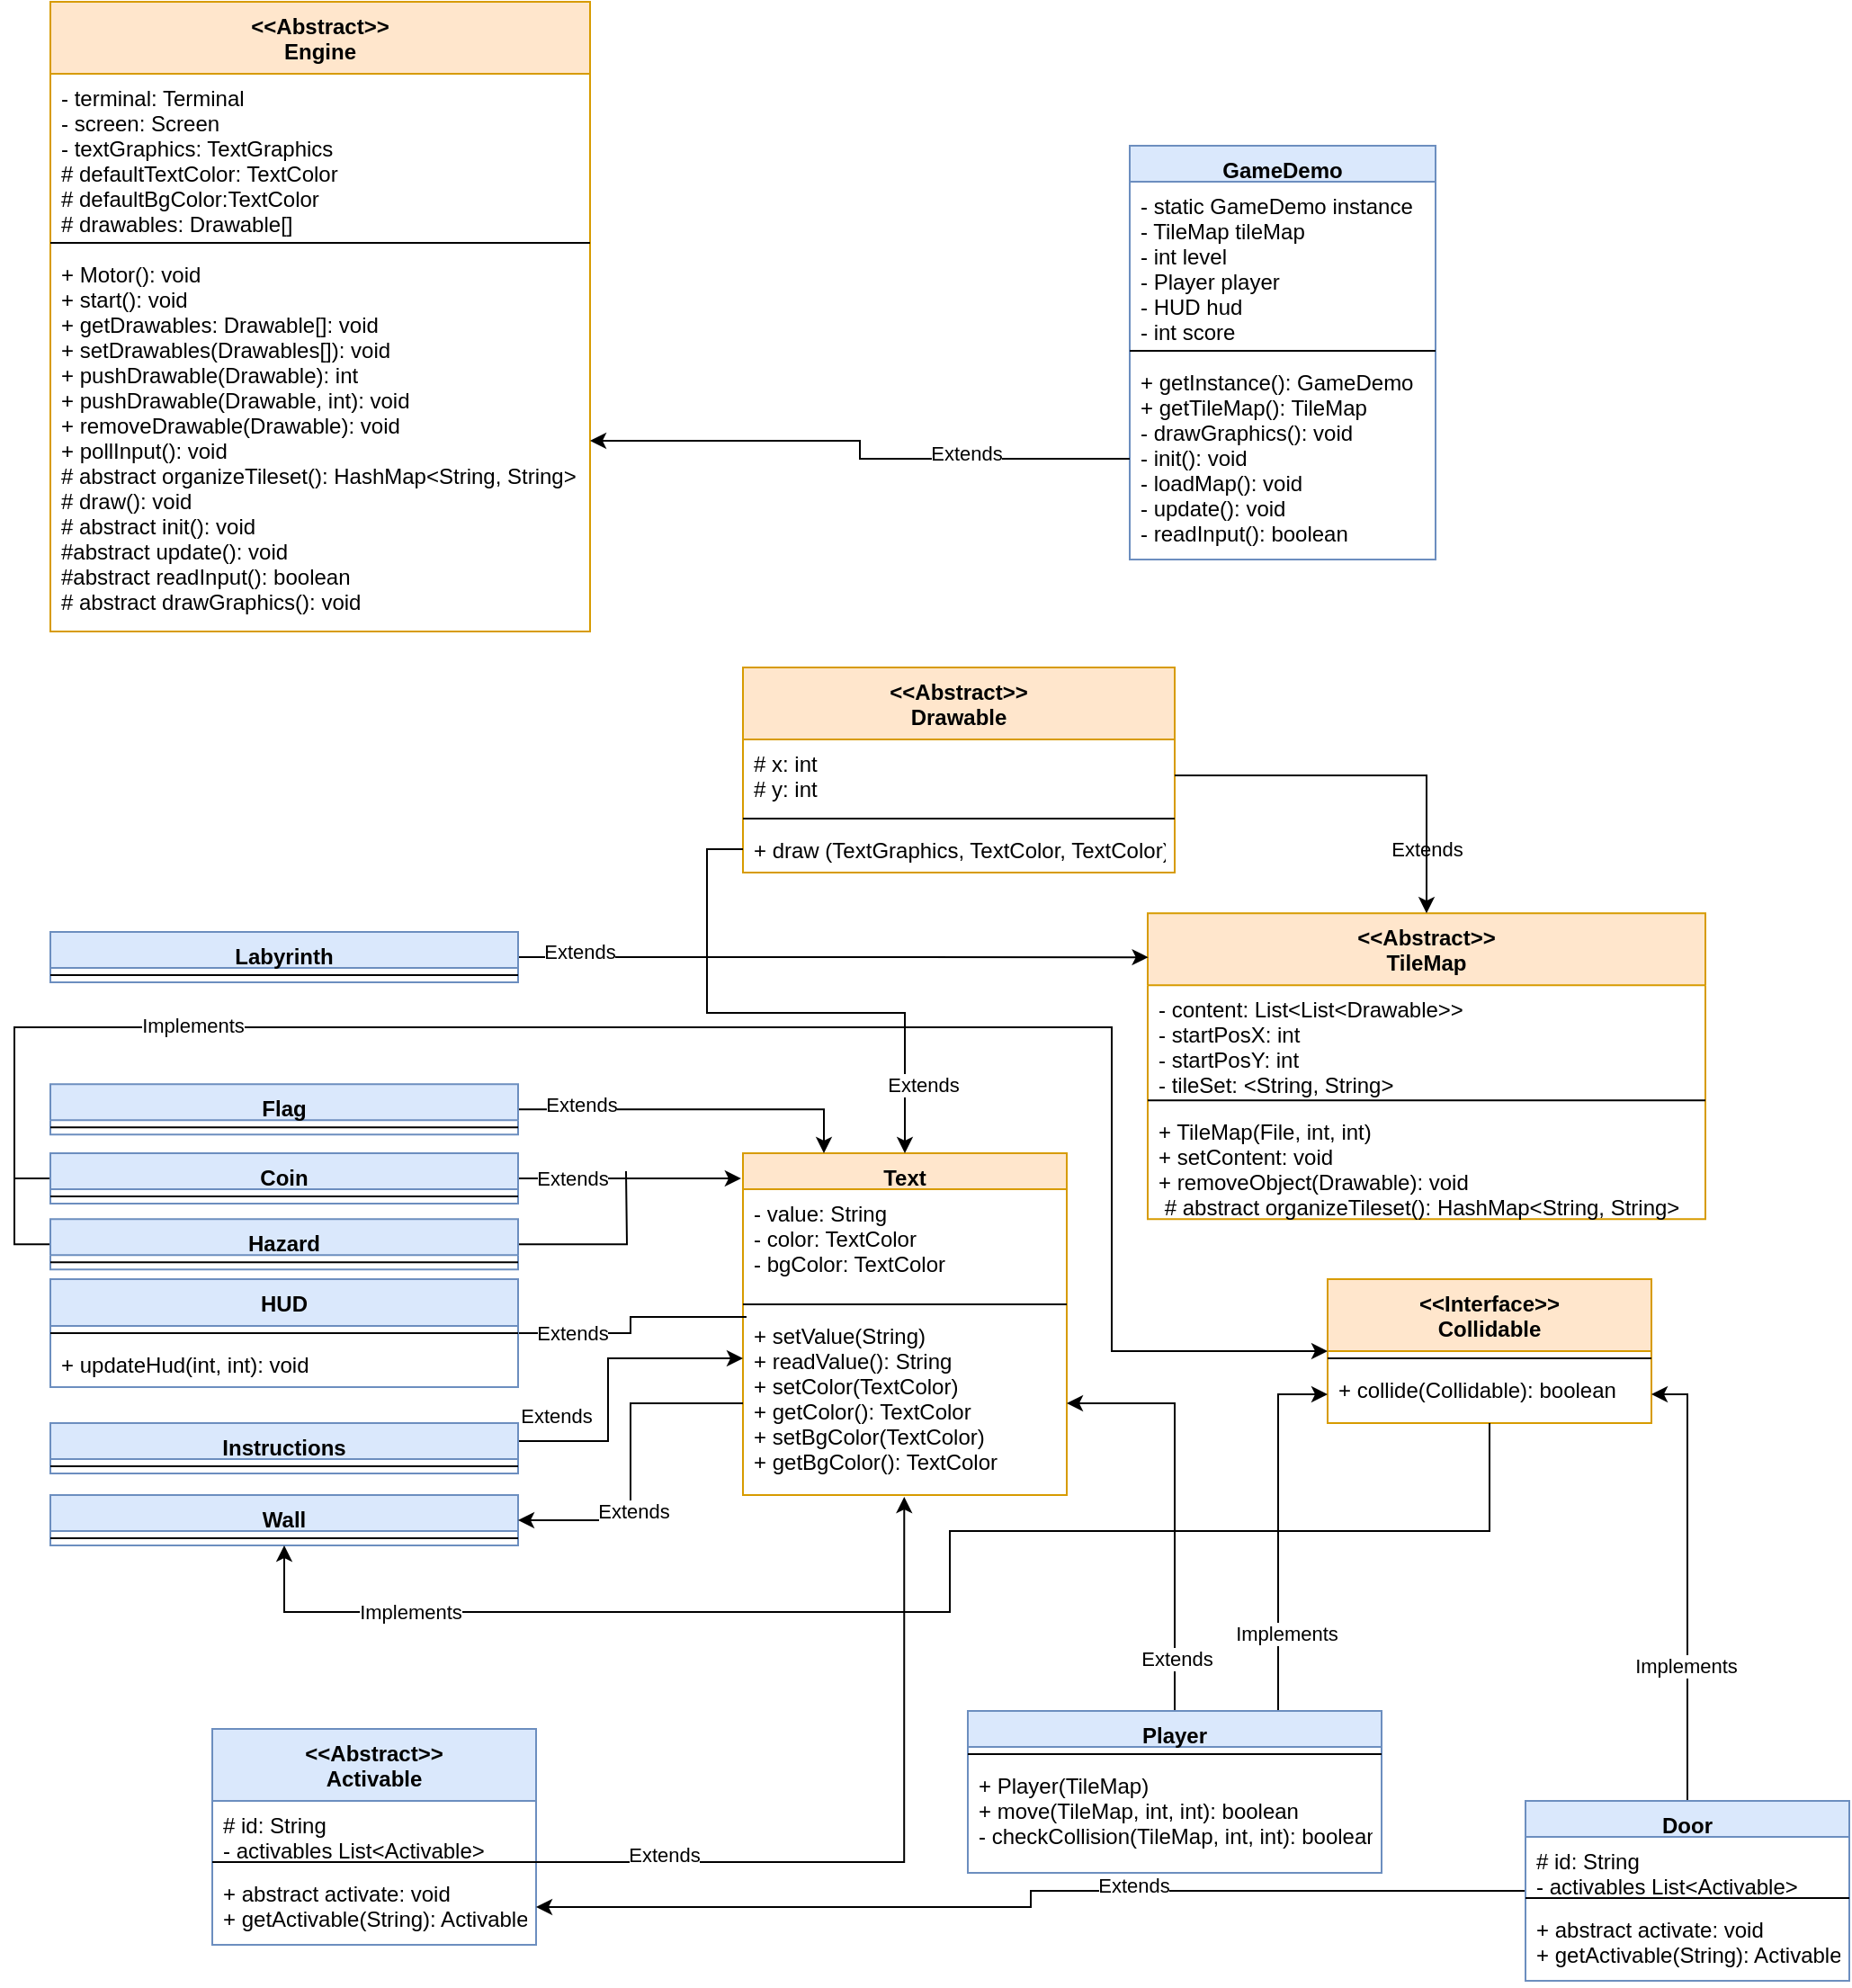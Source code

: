 <mxfile version="20.0.4" type="onedrive"><diagram id="C5RBs43oDa-KdzZeNtuy" name="Page-1"><mxGraphModel grid="1" page="1" gridSize="10" guides="1" tooltips="1" connect="1" arrows="1" fold="1" pageScale="1" pageWidth="827" pageHeight="1169" math="0" shadow="0"><root><mxCell id="WIyWlLk6GJQsqaUBKTNV-0"/><mxCell id="WIyWlLk6GJQsqaUBKTNV-1" parent="WIyWlLk6GJQsqaUBKTNV-0"/><mxCell id="v_lJCBq60cmCpjewZje3-0" value="&lt;&lt;Abstract&gt;&gt;&#10;Engine" style="swimlane;fontStyle=1;align=center;verticalAlign=top;childLayout=stackLayout;horizontal=1;startSize=40;horizontalStack=0;resizeParent=1;resizeParentMax=0;resizeLast=0;collapsible=1;marginBottom=0;fillColor=#ffe6cc;strokeColor=#d79b00;rounded=0;" vertex="1" parent="WIyWlLk6GJQsqaUBKTNV-1"><mxGeometry x="40" y="40" width="300" height="350" as="geometry"/></mxCell><mxCell id="v_lJCBq60cmCpjewZje3-1" value="- terminal: Terminal&#10;- screen: Screen&#10;- textGraphics: TextGraphics&#10;# defaultTextColor: TextColor&#10;# defaultBgColor:TextColor&#10;# drawables: Drawable[]" style="text;strokeColor=none;fillColor=none;align=left;verticalAlign=top;spacingLeft=4;spacingRight=4;overflow=hidden;rotatable=0;points=[[0,0.5],[1,0.5]];portConstraint=eastwest;rounded=0;" vertex="1" parent="v_lJCBq60cmCpjewZje3-0"><mxGeometry y="40" width="300" height="90" as="geometry"/></mxCell><mxCell id="v_lJCBq60cmCpjewZje3-2" value="" style="line;strokeWidth=1;fillColor=none;align=left;verticalAlign=middle;spacingTop=-1;spacingLeft=3;spacingRight=3;rotatable=0;labelPosition=right;points=[];portConstraint=eastwest;rounded=0;" vertex="1" parent="v_lJCBq60cmCpjewZje3-0"><mxGeometry y="130" width="300" height="8" as="geometry"/></mxCell><mxCell id="v_lJCBq60cmCpjewZje3-3" value="+ Motor(): void&#10;+ start(): void&#10;+ getDrawables: Drawable[]: void&#10;+ setDrawables(Drawables[]): void&#10;+ pushDrawable(Drawable): int&#10;+ pushDrawable(Drawable, int): void&#10;+ removeDrawable(Drawable): void&#10;+ pollInput(): void&#10;# abstract organizeTileset(): HashMap&lt;String, String&gt;&#10;# draw(): void&#10;# abstract init(): void&#10;#abstract update(): void&#10;#abstract readInput(): boolean&#10;# abstract drawGraphics(): void" style="text;strokeColor=none;fillColor=none;align=left;verticalAlign=top;spacingLeft=4;spacingRight=4;overflow=hidden;rotatable=0;points=[[0,0.5],[1,0.5]];portConstraint=eastwest;rounded=0;" vertex="1" parent="v_lJCBq60cmCpjewZje3-0"><mxGeometry y="138" width="300" height="212" as="geometry"/></mxCell><mxCell id="0LY3G_ug0DC9GUvvGheM-3" value="&lt;&lt;Abstract&gt;&gt;&#10;Drawable" style="swimlane;fontStyle=1;align=center;verticalAlign=top;childLayout=stackLayout;horizontal=1;startSize=40;horizontalStack=0;resizeParent=1;resizeParentMax=0;resizeLast=0;collapsible=1;marginBottom=0;fillColor=#ffe6cc;strokeColor=#d79b00;rounded=0;" vertex="1" parent="WIyWlLk6GJQsqaUBKTNV-1"><mxGeometry x="425" y="410" width="240" height="114" as="geometry"/></mxCell><mxCell id="0LY3G_ug0DC9GUvvGheM-4" value="# x: int&#10;# y: int" style="text;strokeColor=none;fillColor=none;align=left;verticalAlign=top;spacingLeft=4;spacingRight=4;overflow=hidden;rotatable=0;points=[[0,0.5],[1,0.5]];portConstraint=eastwest;rounded=0;" vertex="1" parent="0LY3G_ug0DC9GUvvGheM-3"><mxGeometry y="40" width="240" height="40" as="geometry"/></mxCell><mxCell id="0LY3G_ug0DC9GUvvGheM-5" value="" style="line;strokeWidth=1;fillColor=none;align=left;verticalAlign=middle;spacingTop=-1;spacingLeft=3;spacingRight=3;rotatable=0;labelPosition=right;points=[];portConstraint=eastwest;rounded=0;" vertex="1" parent="0LY3G_ug0DC9GUvvGheM-3"><mxGeometry y="80" width="240" height="8" as="geometry"/></mxCell><mxCell id="0LY3G_ug0DC9GUvvGheM-6" value="+ draw (TextGraphics, TextColor, TextColor): void" style="text;strokeColor=none;fillColor=none;align=left;verticalAlign=top;spacingLeft=4;spacingRight=4;overflow=hidden;rotatable=0;points=[[0,0.5],[1,0.5]];portConstraint=eastwest;rounded=0;" vertex="1" parent="0LY3G_ug0DC9GUvvGheM-3"><mxGeometry y="88" width="240" height="26" as="geometry"/></mxCell><mxCell id="0LY3G_ug0DC9GUvvGheM-10" value="Text" style="swimlane;fontStyle=1;align=center;verticalAlign=top;childLayout=stackLayout;horizontal=1;startSize=20;horizontalStack=0;resizeParent=1;resizeParentMax=0;resizeLast=0;collapsible=1;marginBottom=0;fillColor=#ffe6cc;strokeColor=#d79b00;rounded=0;" vertex="1" parent="WIyWlLk6GJQsqaUBKTNV-1"><mxGeometry x="425" y="680" width="180" height="190" as="geometry"/></mxCell><mxCell id="0LY3G_ug0DC9GUvvGheM-11" value="- value: String&#10;- color: TextColor&#10;- bgColor: TextColor" style="text;strokeColor=none;fillColor=none;align=left;verticalAlign=top;spacingLeft=4;spacingRight=4;overflow=hidden;rotatable=0;points=[[0,0.5],[1,0.5]];portConstraint=eastwest;rounded=0;" vertex="1" parent="0LY3G_ug0DC9GUvvGheM-10"><mxGeometry y="20" width="180" height="60" as="geometry"/></mxCell><mxCell id="0LY3G_ug0DC9GUvvGheM-12" value="" style="line;strokeWidth=1;fillColor=none;align=left;verticalAlign=middle;spacingTop=-1;spacingLeft=3;spacingRight=3;rotatable=0;labelPosition=right;points=[];portConstraint=eastwest;rounded=0;" vertex="1" parent="0LY3G_ug0DC9GUvvGheM-10"><mxGeometry y="80" width="180" height="8" as="geometry"/></mxCell><mxCell id="0LY3G_ug0DC9GUvvGheM-13" value="+ setValue(String)&#10;+ readValue(): String&#10;+ setColor(TextColor)&#10;+ getColor(): TextColor&#10;+ setBgColor(TextColor)&#10;+ getBgColor(): TextColor" style="text;strokeColor=none;fillColor=none;align=left;verticalAlign=top;spacingLeft=4;spacingRight=4;overflow=hidden;rotatable=0;points=[[0,0.5],[1,0.5]];portConstraint=eastwest;rounded=0;" vertex="1" parent="0LY3G_ug0DC9GUvvGheM-10"><mxGeometry y="88" width="180" height="102" as="geometry"/></mxCell><mxCell id="0LY3G_ug0DC9GUvvGheM-14" style="edgeStyle=orthogonalEdgeStyle;rounded=0;orthogonalLoop=1;jettySize=auto;html=1;" edge="1" parent="WIyWlLk6GJQsqaUBKTNV-1" source="0LY3G_ug0DC9GUvvGheM-6" target="0LY3G_ug0DC9GUvvGheM-10"><mxGeometry relative="1" as="geometry"/></mxCell><mxCell id="0LY3G_ug0DC9GUvvGheM-15" value="Extends" style="edgeLabel;html=1;align=center;verticalAlign=middle;resizable=0;points=[];rounded=0;" connectable="0" vertex="1" parent="0LY3G_ug0DC9GUvvGheM-14"><mxGeometry x="0.674" relative="1" as="geometry"><mxPoint x="290" y="-121" as="offset"/></mxGeometry></mxCell><mxCell id="ain1L3_r5cUsKlaYRgbi-0" value="&lt;&lt;Interface&gt;&gt;&#10;Collidable" style="swimlane;fontStyle=1;align=center;verticalAlign=top;childLayout=stackLayout;horizontal=1;startSize=40;horizontalStack=0;resizeParent=1;resizeParentMax=0;resizeLast=0;collapsible=1;marginBottom=0;fillColor=#ffe6cc;strokeColor=#d79b00;rounded=0;" vertex="1" parent="WIyWlLk6GJQsqaUBKTNV-1"><mxGeometry x="750" y="750" width="180" height="80" as="geometry"/></mxCell><mxCell id="ain1L3_r5cUsKlaYRgbi-2" value="" style="line;strokeWidth=1;fillColor=none;align=left;verticalAlign=middle;spacingTop=-1;spacingLeft=3;spacingRight=3;rotatable=0;labelPosition=right;points=[];portConstraint=eastwest;rounded=0;" vertex="1" parent="ain1L3_r5cUsKlaYRgbi-0"><mxGeometry y="40" width="180" height="8" as="geometry"/></mxCell><mxCell id="ain1L3_r5cUsKlaYRgbi-3" value="+ collide(Collidable): boolean " style="text;strokeColor=none;fillColor=none;align=left;verticalAlign=top;spacingLeft=4;spacingRight=4;overflow=hidden;rotatable=0;points=[[0,0.5],[1,0.5]];portConstraint=eastwest;rounded=0;" vertex="1" parent="ain1L3_r5cUsKlaYRgbi-0"><mxGeometry y="48" width="180" height="32" as="geometry"/></mxCell><mxCell id="zs2wUUuTeD4MR2DSd7Sg-36" style="edgeStyle=orthogonalEdgeStyle;rounded=0;orthogonalLoop=1;jettySize=auto;html=1;" edge="1" parent="WIyWlLk6GJQsqaUBKTNV-1" source="ain1L3_r5cUsKlaYRgbi-10" target="0LY3G_ug0DC9GUvvGheM-13"><mxGeometry relative="1" as="geometry"/></mxCell><mxCell id="zs2wUUuTeD4MR2DSd7Sg-37" value="Extends" style="edgeLabel;html=1;align=center;verticalAlign=middle;resizable=0;points=[];rounded=0;" connectable="0" vertex="1" parent="zs2wUUuTeD4MR2DSd7Sg-36"><mxGeometry x="-0.749" y="-1" relative="1" as="geometry"><mxPoint as="offset"/></mxGeometry></mxCell><mxCell id="zs2wUUuTeD4MR2DSd7Sg-38" style="edgeStyle=orthogonalEdgeStyle;rounded=0;orthogonalLoop=1;jettySize=auto;html=1;exitX=0.75;exitY=0;exitDx=0;exitDy=0;entryX=0;entryY=0.5;entryDx=0;entryDy=0;" edge="1" parent="WIyWlLk6GJQsqaUBKTNV-1" source="ain1L3_r5cUsKlaYRgbi-10" target="ain1L3_r5cUsKlaYRgbi-3"><mxGeometry relative="1" as="geometry"/></mxCell><mxCell id="zs2wUUuTeD4MR2DSd7Sg-39" value="Implements" style="edgeLabel;html=1;align=center;verticalAlign=middle;resizable=0;points=[];rounded=0;" connectable="0" vertex="1" parent="zs2wUUuTeD4MR2DSd7Sg-38"><mxGeometry x="-0.574" y="-4" relative="1" as="geometry"><mxPoint as="offset"/></mxGeometry></mxCell><mxCell id="ain1L3_r5cUsKlaYRgbi-10" value="Player" style="swimlane;fontStyle=1;align=center;verticalAlign=top;childLayout=stackLayout;horizontal=1;startSize=20;horizontalStack=0;resizeParent=1;resizeParentMax=0;resizeLast=0;collapsible=1;marginBottom=0;fillColor=#dae8fc;strokeColor=#6c8ebf;rounded=0;" vertex="1" parent="WIyWlLk6GJQsqaUBKTNV-1"><mxGeometry x="550" y="990" width="230" height="90" as="geometry"/></mxCell><mxCell id="ain1L3_r5cUsKlaYRgbi-12" value="" style="line;strokeWidth=1;fillColor=none;align=left;verticalAlign=middle;spacingTop=-1;spacingLeft=3;spacingRight=3;rotatable=0;labelPosition=right;points=[];portConstraint=eastwest;rounded=0;" vertex="1" parent="ain1L3_r5cUsKlaYRgbi-10"><mxGeometry y="20" width="230" height="8" as="geometry"/></mxCell><mxCell id="ain1L3_r5cUsKlaYRgbi-13" value="+ Player(TileMap)&#10;+ move(TileMap, int, int): boolean&#10;- checkCollision(TileMap, int, int): boolean" style="text;strokeColor=none;fillColor=none;align=left;verticalAlign=top;spacingLeft=4;spacingRight=4;overflow=hidden;rotatable=0;points=[[0,0.5],[1,0.5]];portConstraint=eastwest;rounded=0;" vertex="1" parent="ain1L3_r5cUsKlaYRgbi-10"><mxGeometry y="28" width="230" height="62" as="geometry"/></mxCell><mxCell id="ain1L3_r5cUsKlaYRgbi-19" value="&lt;&lt;Abstract&gt;&gt;&#10;TileMap" style="swimlane;fontStyle=1;align=center;verticalAlign=top;childLayout=stackLayout;horizontal=1;startSize=40;horizontalStack=0;resizeParent=1;resizeParentMax=0;resizeLast=0;collapsible=1;marginBottom=0;fillColor=#ffe6cc;strokeColor=#d79b00;rounded=0;" vertex="1" parent="WIyWlLk6GJQsqaUBKTNV-1"><mxGeometry x="650" y="546.59" width="310" height="170" as="geometry"/></mxCell><mxCell id="ain1L3_r5cUsKlaYRgbi-20" value="- content: List&lt;List&lt;Drawable&gt;&gt; &#10;- startPosX: int&#10;- startPosY: int&#10;- tileSet: &lt;String, String&gt;" style="text;strokeColor=none;fillColor=none;align=left;verticalAlign=top;spacingLeft=4;spacingRight=4;overflow=hidden;rotatable=0;points=[[0,0.5],[1,0.5]];portConstraint=eastwest;rounded=0;" vertex="1" parent="ain1L3_r5cUsKlaYRgbi-19"><mxGeometry y="40" width="310" height="60" as="geometry"/></mxCell><mxCell id="ain1L3_r5cUsKlaYRgbi-21" value="" style="line;strokeWidth=1;fillColor=none;align=left;verticalAlign=middle;spacingTop=-1;spacingLeft=3;spacingRight=3;rotatable=0;labelPosition=right;points=[];portConstraint=eastwest;rounded=0;" vertex="1" parent="ain1L3_r5cUsKlaYRgbi-19"><mxGeometry y="100" width="310" height="8" as="geometry"/></mxCell><mxCell id="ain1L3_r5cUsKlaYRgbi-22" value="+ TileMap(File, int, int)&#10;+ setContent: void&#10;+ removeObject(Drawable): void&#10; # abstract organizeTileset(): HashMap&lt;String, String&gt;" style="text;strokeColor=none;fillColor=none;align=left;verticalAlign=top;spacingLeft=4;spacingRight=4;overflow=hidden;rotatable=0;points=[[0,0.5],[1,0.5]];portConstraint=eastwest;rounded=0;" vertex="1" parent="ain1L3_r5cUsKlaYRgbi-19"><mxGeometry y="108" width="310" height="62" as="geometry"/></mxCell><mxCell id="ain1L3_r5cUsKlaYRgbi-23" style="edgeStyle=orthogonalEdgeStyle;rounded=0;orthogonalLoop=1;jettySize=auto;html=1;entryX=0.5;entryY=0;entryDx=0;entryDy=0;" edge="1" parent="WIyWlLk6GJQsqaUBKTNV-1" source="0LY3G_ug0DC9GUvvGheM-4" target="ain1L3_r5cUsKlaYRgbi-19"><mxGeometry relative="1" as="geometry"/></mxCell><mxCell id="ain1L3_r5cUsKlaYRgbi-24" value="Extends" style="edgeLabel;html=1;align=center;verticalAlign=middle;resizable=0;points=[];rounded=0;" connectable="0" vertex="1" parent="WIyWlLk6GJQsqaUBKTNV-1"><mxGeometry x="525.0" y="641.588" as="geometry"/></mxCell><mxCell id="ain1L3_r5cUsKlaYRgbi-25" value="Wall" style="swimlane;fontStyle=1;align=center;verticalAlign=top;childLayout=stackLayout;horizontal=1;startSize=20;horizontalStack=0;resizeParent=1;resizeParentMax=0;resizeLast=0;collapsible=1;marginBottom=0;fillColor=#dae8fc;strokeColor=#6c8ebf;rounded=0;" vertex="1" parent="WIyWlLk6GJQsqaUBKTNV-1"><mxGeometry x="40" y="870" width="260" height="28" as="geometry"/></mxCell><mxCell id="ain1L3_r5cUsKlaYRgbi-27" value="" style="line;strokeWidth=1;fillColor=none;align=left;verticalAlign=middle;spacingTop=-1;spacingLeft=3;spacingRight=3;rotatable=0;labelPosition=right;points=[];portConstraint=eastwest;rounded=0;" vertex="1" parent="ain1L3_r5cUsKlaYRgbi-25"><mxGeometry y="20" width="260" height="8" as="geometry"/></mxCell><mxCell id="ain1L3_r5cUsKlaYRgbi-30" style="edgeStyle=orthogonalEdgeStyle;rounded=0;orthogonalLoop=1;jettySize=auto;html=1;entryX=1;entryY=0.5;entryDx=0;entryDy=0;" edge="1" parent="WIyWlLk6GJQsqaUBKTNV-1" source="0LY3G_ug0DC9GUvvGheM-13" target="ain1L3_r5cUsKlaYRgbi-25"><mxGeometry relative="1" as="geometry"/></mxCell><mxCell id="ain1L3_r5cUsKlaYRgbi-31" value="Extends" style="edgeLabel;html=1;align=center;verticalAlign=middle;resizable=0;points=[];rounded=0;" vertex="1" connectable="0" parent="ain1L3_r5cUsKlaYRgbi-30"><mxGeometry x="0.285" y="1" relative="1" as="geometry"><mxPoint as="offset"/></mxGeometry></mxCell><mxCell id="ain1L3_r5cUsKlaYRgbi-32" style="edgeStyle=orthogonalEdgeStyle;rounded=0;orthogonalLoop=1;jettySize=auto;html=1;" edge="1" parent="WIyWlLk6GJQsqaUBKTNV-1" source="ain1L3_r5cUsKlaYRgbi-3" target="ain1L3_r5cUsKlaYRgbi-27"><mxGeometry relative="1" as="geometry"><mxPoint x="334.68" y="935.14" as="targetPoint"/><Array as="points"><mxPoint x="840" y="890"/><mxPoint x="540" y="890"/><mxPoint x="540" y="935"/><mxPoint x="170" y="935"/></Array></mxGeometry></mxCell><mxCell id="ain1L3_r5cUsKlaYRgbi-33" value="Implements" style="edgeLabel;html=1;align=center;verticalAlign=middle;resizable=0;points=[];rounded=0;" vertex="1" connectable="0" parent="ain1L3_r5cUsKlaYRgbi-32"><mxGeometry x="0.738" relative="1" as="geometry"><mxPoint as="offset"/></mxGeometry></mxCell><mxCell id="GFGYw6J2jmhwe4WuClti-0" value="GameDemo" style="swimlane;fontStyle=1;align=center;verticalAlign=top;childLayout=stackLayout;horizontal=1;startSize=20;horizontalStack=0;resizeParent=1;resizeParentMax=0;resizeLast=0;collapsible=1;marginBottom=0;fillColor=#dae8fc;strokeColor=#6c8ebf;rounded=0;" vertex="1" parent="WIyWlLk6GJQsqaUBKTNV-1"><mxGeometry x="640" y="120" width="170" height="230" as="geometry"/></mxCell><mxCell id="GFGYw6J2jmhwe4WuClti-1" value="- static GameDemo instance&#10;- TileMap tileMap&#10;- int level&#10;- Player player&#10;- HUD hud&#10;- int score" style="text;strokeColor=none;fillColor=none;align=left;verticalAlign=top;spacingLeft=4;spacingRight=4;overflow=hidden;rotatable=0;points=[[0,0.5],[1,0.5]];portConstraint=eastwest;rounded=0;" vertex="1" parent="GFGYw6J2jmhwe4WuClti-0"><mxGeometry y="20" width="170" height="90" as="geometry"/></mxCell><mxCell id="GFGYw6J2jmhwe4WuClti-2" value="" style="line;strokeWidth=1;fillColor=none;align=left;verticalAlign=middle;spacingTop=-1;spacingLeft=3;spacingRight=3;rotatable=0;labelPosition=right;points=[];portConstraint=eastwest;rounded=0;" vertex="1" parent="GFGYw6J2jmhwe4WuClti-0"><mxGeometry y="110" width="170" height="8" as="geometry"/></mxCell><mxCell id="GFGYw6J2jmhwe4WuClti-3" value="+ getInstance(): GameDemo&#10;+ getTileMap(): TileMap&#10;- drawGraphics(): void&#10;- init(): void&#10;- loadMap(): void&#10;- update(): void&#10;- readInput(): boolean" style="text;strokeColor=none;fillColor=none;align=left;verticalAlign=top;spacingLeft=4;spacingRight=4;overflow=hidden;rotatable=0;points=[[0,0.5],[1,0.5]];portConstraint=eastwest;rounded=0;" vertex="1" parent="GFGYw6J2jmhwe4WuClti-0"><mxGeometry y="118" width="170" height="112" as="geometry"/></mxCell><mxCell id="GFGYw6J2jmhwe4WuClti-4" style="edgeStyle=orthogonalEdgeStyle;rounded=0;orthogonalLoop=1;jettySize=auto;html=1;entryX=1;entryY=0.5;entryDx=0;entryDy=0;" edge="1" parent="WIyWlLk6GJQsqaUBKTNV-1" source="GFGYw6J2jmhwe4WuClti-3" target="v_lJCBq60cmCpjewZje3-3"><mxGeometry relative="1" as="geometry"/></mxCell><mxCell id="GFGYw6J2jmhwe4WuClti-5" value="Extends" style="edgeLabel;html=1;align=center;verticalAlign=middle;resizable=0;points=[];rounded=0;" connectable="0" vertex="1" parent="GFGYw6J2jmhwe4WuClti-4"><mxGeometry x="-0.413" y="-3" relative="1" as="geometry"><mxPoint as="offset"/></mxGeometry></mxCell><mxCell id="zs2wUUuTeD4MR2DSd7Sg-44" style="edgeStyle=orthogonalEdgeStyle;rounded=0;orthogonalLoop=1;jettySize=auto;html=1;entryX=0.001;entryY=0.144;entryDx=0;entryDy=0;entryPerimeter=0;" edge="1" parent="WIyWlLk6GJQsqaUBKTNV-1" source="zs2wUUuTeD4MR2DSd7Sg-0" target="ain1L3_r5cUsKlaYRgbi-19"><mxGeometry relative="1" as="geometry"/></mxCell><mxCell id="zs2wUUuTeD4MR2DSd7Sg-45" value="Extends" style="edgeLabel;html=1;align=center;verticalAlign=middle;resizable=0;points=[];rounded=0;" connectable="0" vertex="1" parent="zs2wUUuTeD4MR2DSd7Sg-44"><mxGeometry x="-0.81" y="3" relative="1" as="geometry"><mxPoint as="offset"/></mxGeometry></mxCell><mxCell id="zs2wUUuTeD4MR2DSd7Sg-0" value="Labyrinth" style="swimlane;fontStyle=1;align=center;verticalAlign=top;childLayout=stackLayout;horizontal=1;startSize=20;horizontalStack=0;resizeParent=1;resizeParentMax=0;resizeLast=0;collapsible=1;marginBottom=0;fillColor=#dae8fc;strokeColor=#6c8ebf;rounded=0;" vertex="1" parent="WIyWlLk6GJQsqaUBKTNV-1"><mxGeometry x="40" y="557" width="260" height="28" as="geometry"/></mxCell><mxCell id="zs2wUUuTeD4MR2DSd7Sg-1" value="" style="line;strokeWidth=1;fillColor=none;align=left;verticalAlign=middle;spacingTop=-1;spacingLeft=3;spacingRight=3;rotatable=0;labelPosition=right;points=[];portConstraint=eastwest;rounded=0;" vertex="1" parent="zs2wUUuTeD4MR2DSd7Sg-0"><mxGeometry y="20" width="260" height="8" as="geometry"/></mxCell><mxCell id="zs2wUUuTeD4MR2DSd7Sg-10" style="edgeStyle=orthogonalEdgeStyle;rounded=0;orthogonalLoop=1;jettySize=auto;html=1;entryX=0;entryY=0.255;entryDx=0;entryDy=0;entryPerimeter=0;" edge="1" parent="WIyWlLk6GJQsqaUBKTNV-1" source="zs2wUUuTeD4MR2DSd7Sg-8" target="0LY3G_ug0DC9GUvvGheM-13"><mxGeometry relative="1" as="geometry"><Array as="points"><mxPoint x="350" y="840"/><mxPoint x="350" y="794"/></Array></mxGeometry></mxCell><mxCell id="zs2wUUuTeD4MR2DSd7Sg-11" value="Extends" style="edgeLabel;html=1;align=center;verticalAlign=middle;resizable=0;points=[];rounded=0;" connectable="0" vertex="1" parent="zs2wUUuTeD4MR2DSd7Sg-10"><mxGeometry x="-0.232" y="1" relative="1" as="geometry"><mxPoint x="-28" y="1" as="offset"/></mxGeometry></mxCell><mxCell id="zs2wUUuTeD4MR2DSd7Sg-8" value="Instructions" style="swimlane;fontStyle=1;align=center;verticalAlign=top;childLayout=stackLayout;horizontal=1;startSize=20;horizontalStack=0;resizeParent=1;resizeParentMax=0;resizeLast=0;collapsible=1;marginBottom=0;fillColor=#dae8fc;strokeColor=#6c8ebf;rounded=0;" vertex="1" parent="WIyWlLk6GJQsqaUBKTNV-1"><mxGeometry x="40" y="830" width="260" height="28" as="geometry"/></mxCell><mxCell id="zs2wUUuTeD4MR2DSd7Sg-9" value="" style="line;strokeWidth=1;fillColor=none;align=left;verticalAlign=middle;spacingTop=-1;spacingLeft=3;spacingRight=3;rotatable=0;labelPosition=right;points=[];portConstraint=eastwest;rounded=0;" vertex="1" parent="zs2wUUuTeD4MR2DSd7Sg-8"><mxGeometry y="20" width="260" height="8" as="geometry"/></mxCell><mxCell id="zs2wUUuTeD4MR2DSd7Sg-14" style="edgeStyle=orthogonalEdgeStyle;rounded=0;orthogonalLoop=1;jettySize=auto;html=1;entryX=0.25;entryY=0;entryDx=0;entryDy=0;" edge="1" parent="WIyWlLk6GJQsqaUBKTNV-1" source="zs2wUUuTeD4MR2DSd7Sg-12" target="0LY3G_ug0DC9GUvvGheM-10"><mxGeometry relative="1" as="geometry"><Array as="points"><mxPoint x="470" y="656"/></Array></mxGeometry></mxCell><mxCell id="zs2wUUuTeD4MR2DSd7Sg-15" value="Extends" style="edgeLabel;html=1;align=center;verticalAlign=middle;resizable=0;points=[];rounded=0;" connectable="0" vertex="1" parent="zs2wUUuTeD4MR2DSd7Sg-14"><mxGeometry x="-0.643" y="3" relative="1" as="geometry"><mxPoint as="offset"/></mxGeometry></mxCell><mxCell id="zs2wUUuTeD4MR2DSd7Sg-12" value="Flag" style="swimlane;fontStyle=1;align=center;verticalAlign=top;childLayout=stackLayout;horizontal=1;startSize=20;horizontalStack=0;resizeParent=1;resizeParentMax=0;resizeLast=0;collapsible=1;marginBottom=0;fillColor=#dae8fc;strokeColor=#6c8ebf;rounded=0;" vertex="1" parent="WIyWlLk6GJQsqaUBKTNV-1"><mxGeometry x="40" y="641.59" width="260" height="28" as="geometry"/></mxCell><mxCell id="zs2wUUuTeD4MR2DSd7Sg-13" value="" style="line;strokeWidth=1;fillColor=none;align=left;verticalAlign=middle;spacingTop=-1;spacingLeft=3;spacingRight=3;rotatable=0;labelPosition=right;points=[];portConstraint=eastwest;rounded=0;" vertex="1" parent="zs2wUUuTeD4MR2DSd7Sg-12"><mxGeometry y="20" width="260" height="8" as="geometry"/></mxCell><mxCell id="zs2wUUuTeD4MR2DSd7Sg-22" value="&lt;&lt;Abstract&gt;&gt;&#10;Activable" style="swimlane;fontStyle=1;align=center;verticalAlign=top;childLayout=stackLayout;horizontal=1;startSize=40;horizontalStack=0;resizeParent=1;resizeParentMax=0;resizeLast=0;collapsible=1;marginBottom=0;fillColor=#dae8fc;strokeColor=#6c8ebf;rounded=0;" vertex="1" parent="WIyWlLk6GJQsqaUBKTNV-1"><mxGeometry x="130" y="1000" width="180" height="120" as="geometry"/></mxCell><mxCell id="zs2wUUuTeD4MR2DSd7Sg-23" value="# id: String&#10;- activables List&lt;Activable&gt;" style="text;strokeColor=none;fillColor=none;align=left;verticalAlign=top;spacingLeft=4;spacingRight=4;overflow=hidden;rotatable=0;points=[[0,0.5],[1,0.5]];portConstraint=eastwest;rounded=0;" vertex="1" parent="zs2wUUuTeD4MR2DSd7Sg-22"><mxGeometry y="40" width="180" height="30" as="geometry"/></mxCell><mxCell id="zs2wUUuTeD4MR2DSd7Sg-24" value="" style="line;strokeWidth=1;fillColor=none;align=left;verticalAlign=middle;spacingTop=-1;spacingLeft=3;spacingRight=3;rotatable=0;labelPosition=right;points=[];portConstraint=eastwest;rounded=0;" vertex="1" parent="zs2wUUuTeD4MR2DSd7Sg-22"><mxGeometry y="70" width="180" height="8" as="geometry"/></mxCell><mxCell id="zs2wUUuTeD4MR2DSd7Sg-25" value="+ abstract activate: void&#10;+ getActivable(String): Activable" style="text;strokeColor=none;fillColor=none;align=left;verticalAlign=top;spacingLeft=4;spacingRight=4;overflow=hidden;rotatable=0;points=[[0,0.5],[1,0.5]];portConstraint=eastwest;rounded=0;" vertex="1" parent="zs2wUUuTeD4MR2DSd7Sg-22"><mxGeometry y="78" width="180" height="42" as="geometry"/></mxCell><mxCell id="zs2wUUuTeD4MR2DSd7Sg-27" style="edgeStyle=orthogonalEdgeStyle;rounded=0;orthogonalLoop=1;jettySize=auto;html=1;entryX=0.498;entryY=1.01;entryDx=0;entryDy=0;entryPerimeter=0;" edge="1" parent="WIyWlLk6GJQsqaUBKTNV-1" source="zs2wUUuTeD4MR2DSd7Sg-24" target="0LY3G_ug0DC9GUvvGheM-13"><mxGeometry relative="1" as="geometry"/></mxCell><mxCell id="zs2wUUuTeD4MR2DSd7Sg-28" value="Extends" style="edgeLabel;html=1;align=center;verticalAlign=middle;resizable=0;points=[];rounded=0;" connectable="0" vertex="1" parent="zs2wUUuTeD4MR2DSd7Sg-27"><mxGeometry x="-0.654" y="4" relative="1" as="geometry"><mxPoint as="offset"/></mxGeometry></mxCell><mxCell id="zs2wUUuTeD4MR2DSd7Sg-40" style="edgeStyle=orthogonalEdgeStyle;rounded=0;orthogonalLoop=1;jettySize=auto;html=1;entryX=1;entryY=0.5;entryDx=0;entryDy=0;" edge="1" parent="WIyWlLk6GJQsqaUBKTNV-1" source="zs2wUUuTeD4MR2DSd7Sg-29" target="ain1L3_r5cUsKlaYRgbi-3"><mxGeometry relative="1" as="geometry"/></mxCell><mxCell id="zs2wUUuTeD4MR2DSd7Sg-41" value="Implements" style="edgeLabel;html=1;align=center;verticalAlign=middle;resizable=0;points=[];rounded=0;" connectable="0" vertex="1" parent="zs2wUUuTeD4MR2DSd7Sg-40"><mxGeometry x="-0.392" y="1" relative="1" as="geometry"><mxPoint as="offset"/></mxGeometry></mxCell><mxCell id="zs2wUUuTeD4MR2DSd7Sg-42" style="edgeStyle=orthogonalEdgeStyle;rounded=0;orthogonalLoop=1;jettySize=auto;html=1;entryX=1;entryY=0.5;entryDx=0;entryDy=0;" edge="1" parent="WIyWlLk6GJQsqaUBKTNV-1" source="zs2wUUuTeD4MR2DSd7Sg-29" target="zs2wUUuTeD4MR2DSd7Sg-25"><mxGeometry relative="1" as="geometry"/></mxCell><mxCell id="zs2wUUuTeD4MR2DSd7Sg-43" value="Extends" style="edgeLabel;html=1;align=center;verticalAlign=middle;resizable=0;points=[];rounded=0;" connectable="0" vertex="1" parent="zs2wUUuTeD4MR2DSd7Sg-42"><mxGeometry x="-0.22" y="-3" relative="1" as="geometry"><mxPoint as="offset"/></mxGeometry></mxCell><mxCell id="zs2wUUuTeD4MR2DSd7Sg-29" value="Door" style="swimlane;fontStyle=1;align=center;verticalAlign=top;childLayout=stackLayout;horizontal=1;startSize=20;horizontalStack=0;resizeParent=1;resizeParentMax=0;resizeLast=0;collapsible=1;marginBottom=0;fillColor=#dae8fc;strokeColor=#6c8ebf;rounded=0;" vertex="1" parent="WIyWlLk6GJQsqaUBKTNV-1"><mxGeometry x="860" y="1040" width="180" height="100" as="geometry"/></mxCell><mxCell id="zs2wUUuTeD4MR2DSd7Sg-30" value="# id: String&#10;- activables List&lt;Activable&gt;" style="text;strokeColor=none;fillColor=none;align=left;verticalAlign=top;spacingLeft=4;spacingRight=4;overflow=hidden;rotatable=0;points=[[0,0.5],[1,0.5]];portConstraint=eastwest;rounded=0;" vertex="1" parent="zs2wUUuTeD4MR2DSd7Sg-29"><mxGeometry y="20" width="180" height="30" as="geometry"/></mxCell><mxCell id="zs2wUUuTeD4MR2DSd7Sg-31" value="" style="line;strokeWidth=1;fillColor=none;align=left;verticalAlign=middle;spacingTop=-1;spacingLeft=3;spacingRight=3;rotatable=0;labelPosition=right;points=[];portConstraint=eastwest;rounded=0;" vertex="1" parent="zs2wUUuTeD4MR2DSd7Sg-29"><mxGeometry y="50" width="180" height="8" as="geometry"/></mxCell><mxCell id="zs2wUUuTeD4MR2DSd7Sg-32" value="+ abstract activate: void&#10;+ getActivable(String): Activable" style="text;strokeColor=none;fillColor=none;align=left;verticalAlign=top;spacingLeft=4;spacingRight=4;overflow=hidden;rotatable=0;points=[[0,0.5],[1,0.5]];portConstraint=eastwest;rounded=0;" vertex="1" parent="zs2wUUuTeD4MR2DSd7Sg-29"><mxGeometry y="58" width="180" height="42" as="geometry"/></mxCell><mxCell id="Bd4YUVjjUNBdAdSzBYEp-2" style="edgeStyle=orthogonalEdgeStyle;rounded=0;orthogonalLoop=1;jettySize=auto;html=1;entryX=-0.006;entryY=0.074;entryDx=0;entryDy=0;entryPerimeter=0;" edge="1" parent="WIyWlLk6GJQsqaUBKTNV-1" source="Bd4YUVjjUNBdAdSzBYEp-0" target="0LY3G_ug0DC9GUvvGheM-10"><mxGeometry relative="1" as="geometry"><Array as="points"><mxPoint x="362" y="694"/><mxPoint x="362" y="694"/></Array></mxGeometry></mxCell><mxCell id="Bd4YUVjjUNBdAdSzBYEp-3" value="Extends" style="edgeLabel;html=1;align=center;verticalAlign=middle;resizable=0;points=[];" connectable="0" vertex="1" parent="Bd4YUVjjUNBdAdSzBYEp-2"><mxGeometry x="-0.726" y="1" relative="1" as="geometry"><mxPoint x="13" y="1" as="offset"/></mxGeometry></mxCell><mxCell id="Bd4YUVjjUNBdAdSzBYEp-4" style="edgeStyle=orthogonalEdgeStyle;rounded=0;orthogonalLoop=1;jettySize=auto;html=1;exitX=0;exitY=0.5;exitDx=0;exitDy=0;entryX=0;entryY=0.5;entryDx=0;entryDy=0;" edge="1" parent="WIyWlLk6GJQsqaUBKTNV-1" source="Bd4YUVjjUNBdAdSzBYEp-0" target="ain1L3_r5cUsKlaYRgbi-0"><mxGeometry relative="1" as="geometry"><Array as="points"><mxPoint x="20" y="694"/><mxPoint x="20" y="610"/><mxPoint x="630" y="610"/><mxPoint x="630" y="790"/></Array></mxGeometry></mxCell><mxCell id="Bd4YUVjjUNBdAdSzBYEp-5" value="Implements" style="edgeLabel;html=1;align=center;verticalAlign=middle;resizable=0;points=[];" connectable="0" vertex="1" parent="Bd4YUVjjUNBdAdSzBYEp-4"><mxGeometry x="-0.6" y="1" relative="1" as="geometry"><mxPoint as="offset"/></mxGeometry></mxCell><mxCell id="Bd4YUVjjUNBdAdSzBYEp-0" value="Coin" style="swimlane;fontStyle=1;align=center;verticalAlign=top;childLayout=stackLayout;horizontal=1;startSize=20;horizontalStack=0;resizeParent=1;resizeParentMax=0;resizeLast=0;collapsible=1;marginBottom=0;fillColor=#dae8fc;strokeColor=#6c8ebf;rounded=0;" vertex="1" parent="WIyWlLk6GJQsqaUBKTNV-1"><mxGeometry x="40" y="680" width="260" height="28" as="geometry"/></mxCell><mxCell id="Bd4YUVjjUNBdAdSzBYEp-1" value="" style="line;strokeWidth=1;fillColor=none;align=left;verticalAlign=middle;spacingTop=-1;spacingLeft=3;spacingRight=3;rotatable=0;labelPosition=right;points=[];portConstraint=eastwest;rounded=0;" vertex="1" parent="Bd4YUVjjUNBdAdSzBYEp-0"><mxGeometry y="20" width="260" height="8" as="geometry"/></mxCell><mxCell id="Bd4YUVjjUNBdAdSzBYEp-10" style="edgeStyle=orthogonalEdgeStyle;rounded=0;orthogonalLoop=1;jettySize=auto;html=1;exitX=0;exitY=0.5;exitDx=0;exitDy=0;endArrow=none;endFill=0;" edge="1" parent="WIyWlLk6GJQsqaUBKTNV-1" source="Bd4YUVjjUNBdAdSzBYEp-8"><mxGeometry relative="1" as="geometry"><mxPoint x="20" y="690" as="targetPoint"/></mxGeometry></mxCell><mxCell id="Bd4YUVjjUNBdAdSzBYEp-11" style="edgeStyle=orthogonalEdgeStyle;rounded=0;orthogonalLoop=1;jettySize=auto;html=1;endArrow=none;endFill=0;" edge="1" parent="WIyWlLk6GJQsqaUBKTNV-1" source="Bd4YUVjjUNBdAdSzBYEp-8"><mxGeometry relative="1" as="geometry"><mxPoint x="360" y="690" as="targetPoint"/></mxGeometry></mxCell><mxCell id="Bd4YUVjjUNBdAdSzBYEp-8" value="Hazard" style="swimlane;fontStyle=1;align=center;verticalAlign=top;childLayout=stackLayout;horizontal=1;startSize=20;horizontalStack=0;resizeParent=1;resizeParentMax=0;resizeLast=0;collapsible=1;marginBottom=0;fillColor=#dae8fc;strokeColor=#6c8ebf;rounded=0;" vertex="1" parent="WIyWlLk6GJQsqaUBKTNV-1"><mxGeometry x="40" y="716.59" width="260" height="28" as="geometry"/></mxCell><mxCell id="Bd4YUVjjUNBdAdSzBYEp-9" value="" style="line;strokeWidth=1;fillColor=none;align=left;verticalAlign=middle;spacingTop=-1;spacingLeft=3;spacingRight=3;rotatable=0;labelPosition=right;points=[];portConstraint=eastwest;rounded=0;" vertex="1" parent="Bd4YUVjjUNBdAdSzBYEp-8"><mxGeometry y="20" width="260" height="8" as="geometry"/></mxCell><mxCell id="Bd4YUVjjUNBdAdSzBYEp-16" style="edgeStyle=orthogonalEdgeStyle;rounded=0;orthogonalLoop=1;jettySize=auto;html=1;entryX=0.011;entryY=0.029;entryDx=0;entryDy=0;entryPerimeter=0;endArrow=none;endFill=0;" edge="1" parent="WIyWlLk6GJQsqaUBKTNV-1" source="Bd4YUVjjUNBdAdSzBYEp-12" target="0LY3G_ug0DC9GUvvGheM-13"><mxGeometry relative="1" as="geometry"/></mxCell><mxCell id="Bd4YUVjjUNBdAdSzBYEp-17" value="Extends" style="edgeLabel;html=1;align=center;verticalAlign=middle;resizable=0;points=[];" connectable="0" vertex="1" parent="Bd4YUVjjUNBdAdSzBYEp-16"><mxGeometry x="-0.735" y="-3" relative="1" as="geometry"><mxPoint x="12" y="-3" as="offset"/></mxGeometry></mxCell><mxCell id="Bd4YUVjjUNBdAdSzBYEp-12" value="HUD" style="swimlane;fontStyle=1;align=center;verticalAlign=top;childLayout=stackLayout;horizontal=1;startSize=26;horizontalStack=0;resizeParent=1;resizeParentMax=0;resizeLast=0;collapsible=1;marginBottom=0;fillColor=#dae8fc;strokeColor=#6c8ebf;" vertex="1" parent="WIyWlLk6GJQsqaUBKTNV-1"><mxGeometry x="40" y="750" width="260" height="60" as="geometry"/></mxCell><mxCell id="Bd4YUVjjUNBdAdSzBYEp-14" value="" style="line;strokeWidth=1;fillColor=none;align=left;verticalAlign=middle;spacingTop=-1;spacingLeft=3;spacingRight=3;rotatable=0;labelPosition=right;points=[];portConstraint=eastwest;" vertex="1" parent="Bd4YUVjjUNBdAdSzBYEp-12"><mxGeometry y="26" width="260" height="8" as="geometry"/></mxCell><mxCell id="Bd4YUVjjUNBdAdSzBYEp-15" value="+ updateHud(int, int): void" style="text;strokeColor=none;fillColor=none;align=left;verticalAlign=top;spacingLeft=4;spacingRight=4;overflow=hidden;rotatable=0;points=[[0,0.5],[1,0.5]];portConstraint=eastwest;" vertex="1" parent="Bd4YUVjjUNBdAdSzBYEp-12"><mxGeometry y="34" width="260" height="26" as="geometry"/></mxCell></root></mxGraphModel></diagram></mxfile>
